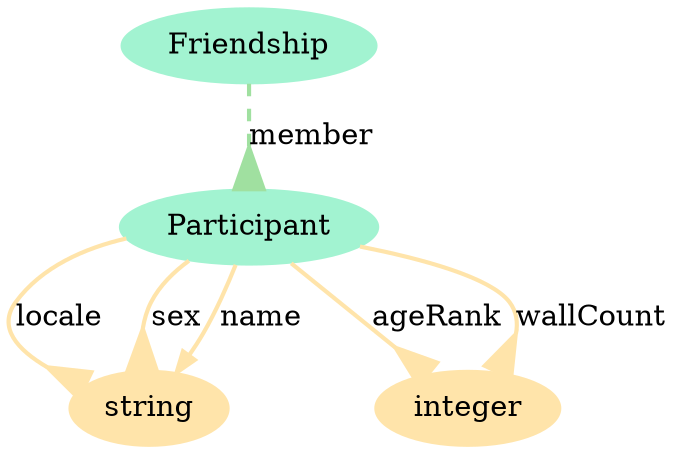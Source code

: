 digraph  {
	node [label="\N"];
	Participant	 [color="#A2F3D1",
		style=filled];
	1	 [color="#FFE4AA",
		label=string,
		style=filled];
	Participant -> 1 [key="Participant-1-1",
	arrowhead=inv,
	arrowsize=2.0,
	color="#FFE4AA",
	label=locale,
	penwidth=2];
Participant -> 1 [key="Participant-1-2",
arrowhead=inv,
arrowsize=2.0,
color="#FFE4AA",
label=sex,
penwidth=2];
Participant -> 1 [key="Participant-1-5",
color="#FFE4AA",
label=name,
penwidth=2];
2 [color="#FFE4AA",
label=integer,
style=filled];
Participant -> 2 [key="Participant-2-3",
arrowhead=inv,
arrowsize=2.0,
color="#FFE4AA",
label=ageRank,
penwidth=2];
Participant -> 2 [key="Participant-2-4",
arrowhead=inv,
arrowsize=2.0,
color="#FFE4AA",
label=wallCount,
penwidth=2];
Friendship [color="#A2F3D1",
style=filled];
Friendship -> Participant [key="Friendship-Participant-6",
arrowhead=inv,
arrowsize=2.0,
color="#A0E0A0",
label=member,
penwidth=2,
style=dashed];
}
